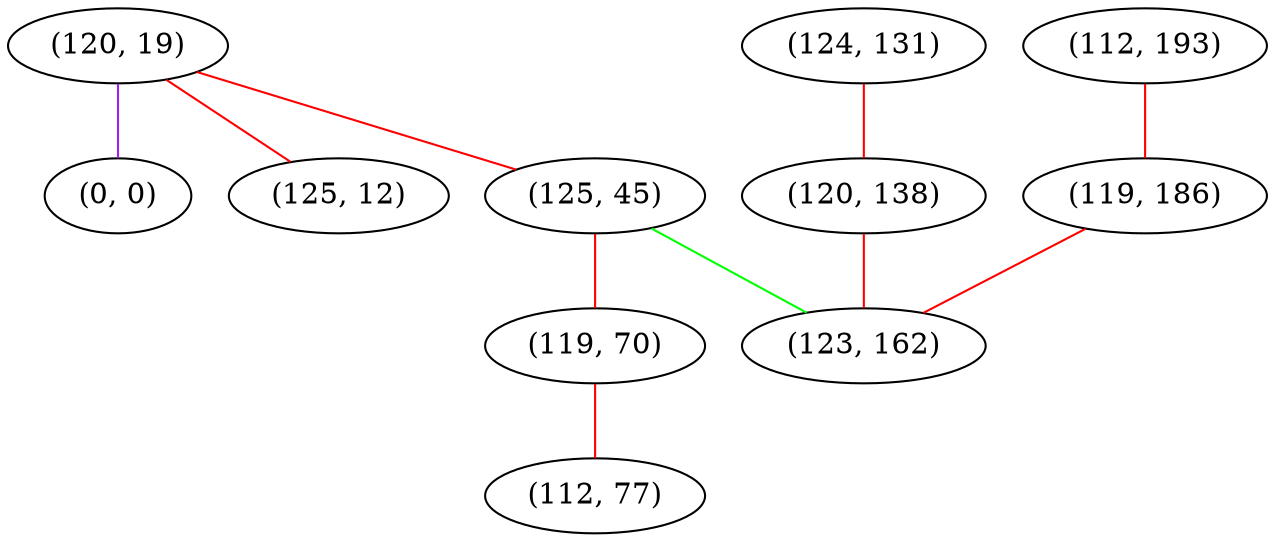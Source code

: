 graph "" {
"(120, 19)";
"(0, 0)";
"(124, 131)";
"(120, 138)";
"(112, 193)";
"(125, 12)";
"(125, 45)";
"(119, 186)";
"(119, 70)";
"(112, 77)";
"(123, 162)";
"(120, 19)" -- "(125, 12)"  [color=red, key=0, weight=1];
"(120, 19)" -- "(0, 0)"  [color=purple, key=0, weight=4];
"(120, 19)" -- "(125, 45)"  [color=red, key=0, weight=1];
"(124, 131)" -- "(120, 138)"  [color=red, key=0, weight=1];
"(120, 138)" -- "(123, 162)"  [color=red, key=0, weight=1];
"(112, 193)" -- "(119, 186)"  [color=red, key=0, weight=1];
"(125, 45)" -- "(119, 70)"  [color=red, key=0, weight=1];
"(125, 45)" -- "(123, 162)"  [color=green, key=0, weight=2];
"(119, 186)" -- "(123, 162)"  [color=red, key=0, weight=1];
"(119, 70)" -- "(112, 77)"  [color=red, key=0, weight=1];
}
